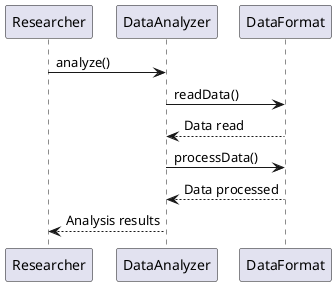 @startuml
participant Researcher
participant DataAnalyzer
participant DataFormat

Researcher -> DataAnalyzer: analyze()
DataAnalyzer -> DataFormat: readData()
DataFormat --> DataAnalyzer: Data read
DataAnalyzer -> DataFormat: processData()
DataFormat --> DataAnalyzer: Data processed
DataAnalyzer --> Researcher: Analysis results
@enduml
